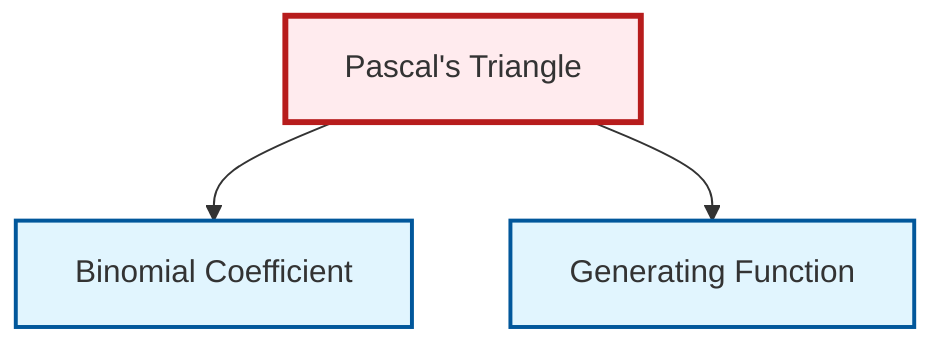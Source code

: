 graph TD
    classDef definition fill:#e1f5fe,stroke:#01579b,stroke-width:2px
    classDef theorem fill:#f3e5f5,stroke:#4a148c,stroke-width:2px
    classDef axiom fill:#fff3e0,stroke:#e65100,stroke-width:2px
    classDef example fill:#e8f5e9,stroke:#1b5e20,stroke-width:2px
    classDef current fill:#ffebee,stroke:#b71c1c,stroke-width:3px
    def-generating-function["Generating Function"]:::definition
    def-binomial-coefficient["Binomial Coefficient"]:::definition
    ex-pascals-triangle["Pascal's Triangle"]:::example
    ex-pascals-triangle --> def-binomial-coefficient
    ex-pascals-triangle --> def-generating-function
    class ex-pascals-triangle current